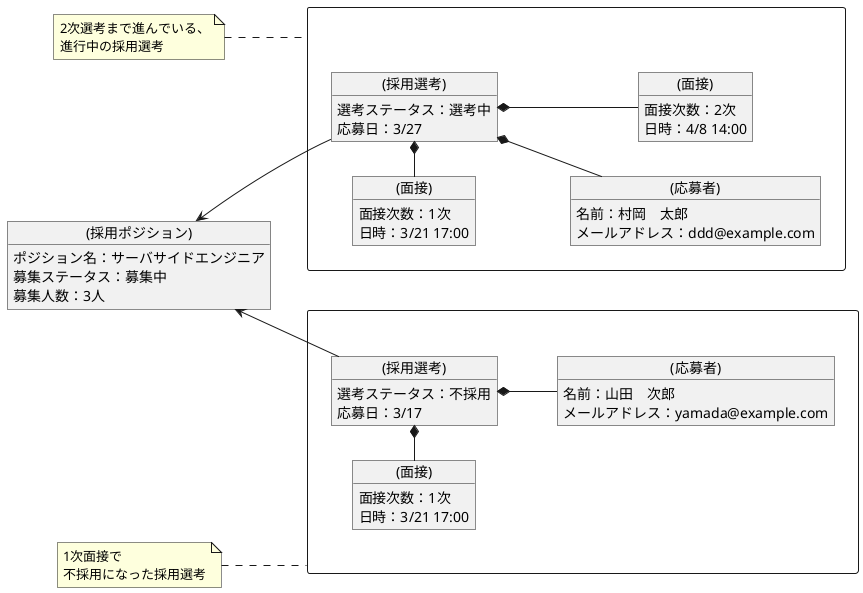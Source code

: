 @startuml object
left to right direction

object "(採用ポジション)" as posi1 {
  ポジション名：サーバサイドエンジニア
  募集ステータス：募集中
  募集人数：3人
}

rectangle " " as rec1 {
  object "(採用選考)" as senko1 {
    選考ステータス：選考中
    応募日：3/27
  }

  object "(応募者)" as oubo1 {
    名前：村岡　太郎
    メールアドレス：ddd@example.com
  }

  object "(面接)" as mensetsu1 {
    面接次数：1次
    日時：3/21 17:00
  }

  object "(面接)" as mensetsu2 {
    面接次数：2次
    日時：4/8 14:00
  }
}

rectangle " " as rec2 {
  object "(採用選考)" as senko2 {
    選考ステータス：不採用
    応募日：3/17
  }

  object "(応募者)" as oubo2 {
    名前：山田　次郎
    メールアドレス：yamada@example.com
  }

  object "(面接)" as mensetsu3 {
    面接次数：1次
    日時：3/21 17:00

  }
}


senko1 -u-> posi1
senko2 -u-> posi1
oubo1 -u-* senko1
oubo2 -u-* senko2
mensetsu1 -* senko1
mensetsu2 -u-* senko1
mensetsu3 -* senko2


note left of rec1 : 2次選考まで進んでいる、\n進行中の採用選考
note left of rec2 : 1次面接で\n不採用になった採用選考


@enduml
